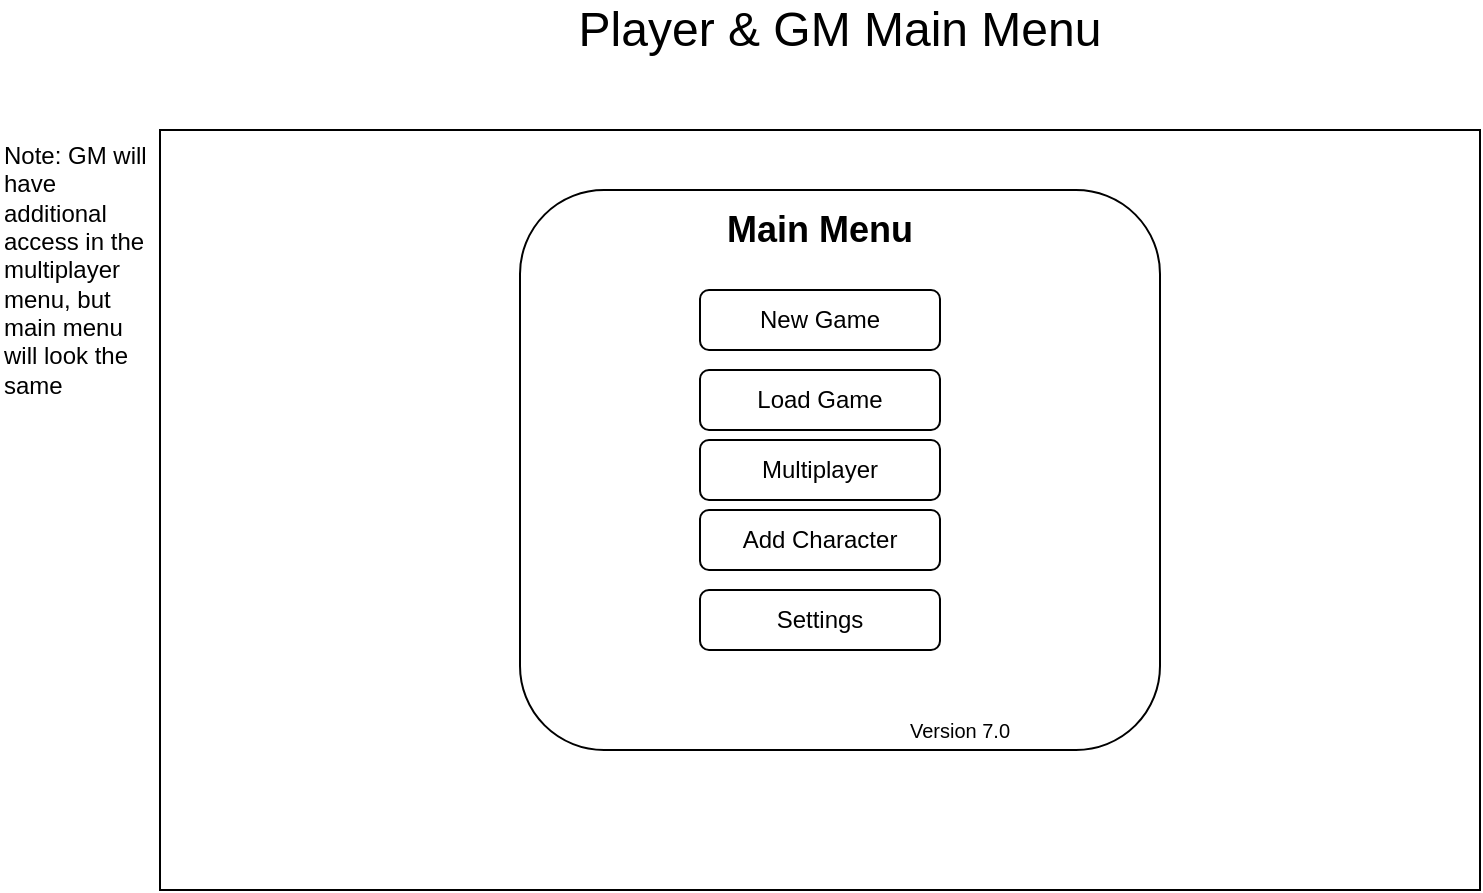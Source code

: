 <mxfile version="14.7.6" type="device"><diagram id="5SDYEfIU9vbjcKBMDuNC" name="Page-1"><mxGraphModel dx="1030" dy="503" grid="1" gridSize="10" guides="1" tooltips="1" connect="1" arrows="1" fold="1" page="1" pageScale="1" pageWidth="827" pageHeight="1169" math="0" shadow="0"><root><mxCell id="0"/><mxCell id="1" parent="0"/><mxCell id="woSFDcYfyKOJaivj9llw-1" value="&lt;font style=&quot;font-size: 24px&quot;&gt;Player &amp;amp; GM Main Menu&lt;/font&gt;" style="text;html=1;strokeColor=none;fillColor=none;align=center;verticalAlign=middle;whiteSpace=wrap;rounded=0;" vertex="1" parent="1"><mxGeometry x="240" y="20" width="360" height="20" as="geometry"/></mxCell><mxCell id="woSFDcYfyKOJaivj9llw-2" value="" style="rounded=0;whiteSpace=wrap;html=1;" vertex="1" parent="1"><mxGeometry x="80" y="80" width="660" height="380" as="geometry"/></mxCell><mxCell id="woSFDcYfyKOJaivj9llw-3" value="" style="rounded=1;whiteSpace=wrap;html=1;" vertex="1" parent="1"><mxGeometry x="260" y="110" width="320" height="280" as="geometry"/></mxCell><mxCell id="woSFDcYfyKOJaivj9llw-4" value="New Game" style="rounded=1;whiteSpace=wrap;html=1;" vertex="1" parent="1"><mxGeometry x="350" y="160" width="120" height="30" as="geometry"/></mxCell><mxCell id="woSFDcYfyKOJaivj9llw-5" value="Load Game" style="rounded=1;whiteSpace=wrap;html=1;" vertex="1" parent="1"><mxGeometry x="350" y="200" width="120" height="30" as="geometry"/></mxCell><mxCell id="woSFDcYfyKOJaivj9llw-6" value="Settings" style="rounded=1;whiteSpace=wrap;html=1;" vertex="1" parent="1"><mxGeometry x="350" y="310" width="120" height="30" as="geometry"/></mxCell><mxCell id="woSFDcYfyKOJaivj9llw-7" value="Multiplayer" style="rounded=1;whiteSpace=wrap;html=1;" vertex="1" parent="1"><mxGeometry x="350" y="235" width="120" height="30" as="geometry"/></mxCell><mxCell id="woSFDcYfyKOJaivj9llw-8" value="Add Character" style="rounded=1;whiteSpace=wrap;html=1;" vertex="1" parent="1"><mxGeometry x="350" y="270" width="120" height="30" as="geometry"/></mxCell><mxCell id="woSFDcYfyKOJaivj9llw-9" value="&lt;font style=&quot;font-size: 14px&quot;&gt;&lt;font style=&quot;font-size: 18px&quot;&gt;&lt;b&gt;Main Menu&lt;/b&gt;&lt;/font&gt;&lt;br&gt;&lt;/font&gt;" style="text;html=1;strokeColor=none;fillColor=none;align=center;verticalAlign=middle;whiteSpace=wrap;rounded=0;fontSize=15;" vertex="1" parent="1"><mxGeometry x="330" y="120" width="160" height="20" as="geometry"/></mxCell><mxCell id="woSFDcYfyKOJaivj9llw-10" value="&lt;font style=&quot;font-size: 10px&quot;&gt;Version 7.0&lt;/font&gt;" style="text;html=1;strokeColor=none;fillColor=none;align=center;verticalAlign=middle;whiteSpace=wrap;rounded=0;" vertex="1" parent="1"><mxGeometry x="440" y="370" width="80" height="20" as="geometry"/></mxCell><mxCell id="woSFDcYfyKOJaivj9llw-11" value="Note: GM will have additional access in the multiplayer menu, but main menu will look the same" style="text;html=1;strokeColor=none;fillColor=none;align=left;verticalAlign=middle;whiteSpace=wrap;rounded=0;" vertex="1" parent="1"><mxGeometry y="80" width="80" height="140" as="geometry"/></mxCell></root></mxGraphModel></diagram></mxfile>